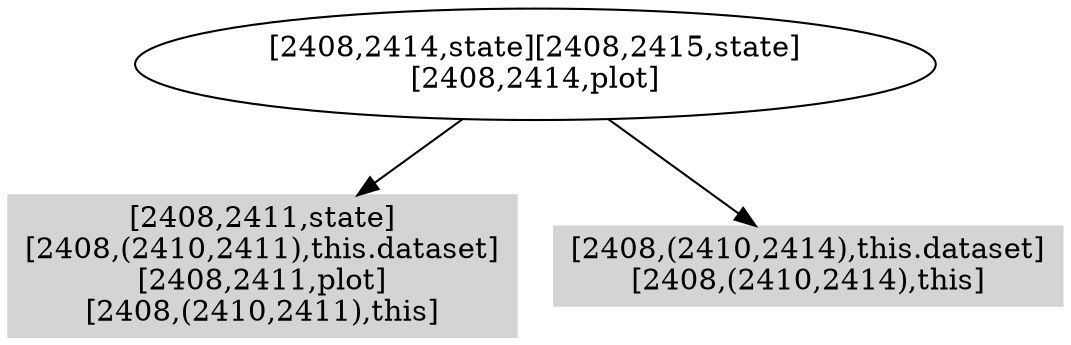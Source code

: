 digraph { 
3933 [shape=box,style=filled,color=".0 .0 .83",label="[2408,2411,state]\n[2408,(2410,2411),this.dataset]\n[2408,2411,plot]\n[2408,(2410,2411),this]"];
3934 [shape=box,style=filled,color=".0 .0 .83",label="[2408,(2410,2414),this.dataset]\n[2408,(2410,2414),this]"];
3935 [label="[2408,2414,state][2408,2415,state]\n[2408,2414,plot]"];
3935 -> 3933;
3935 -> 3934;
}